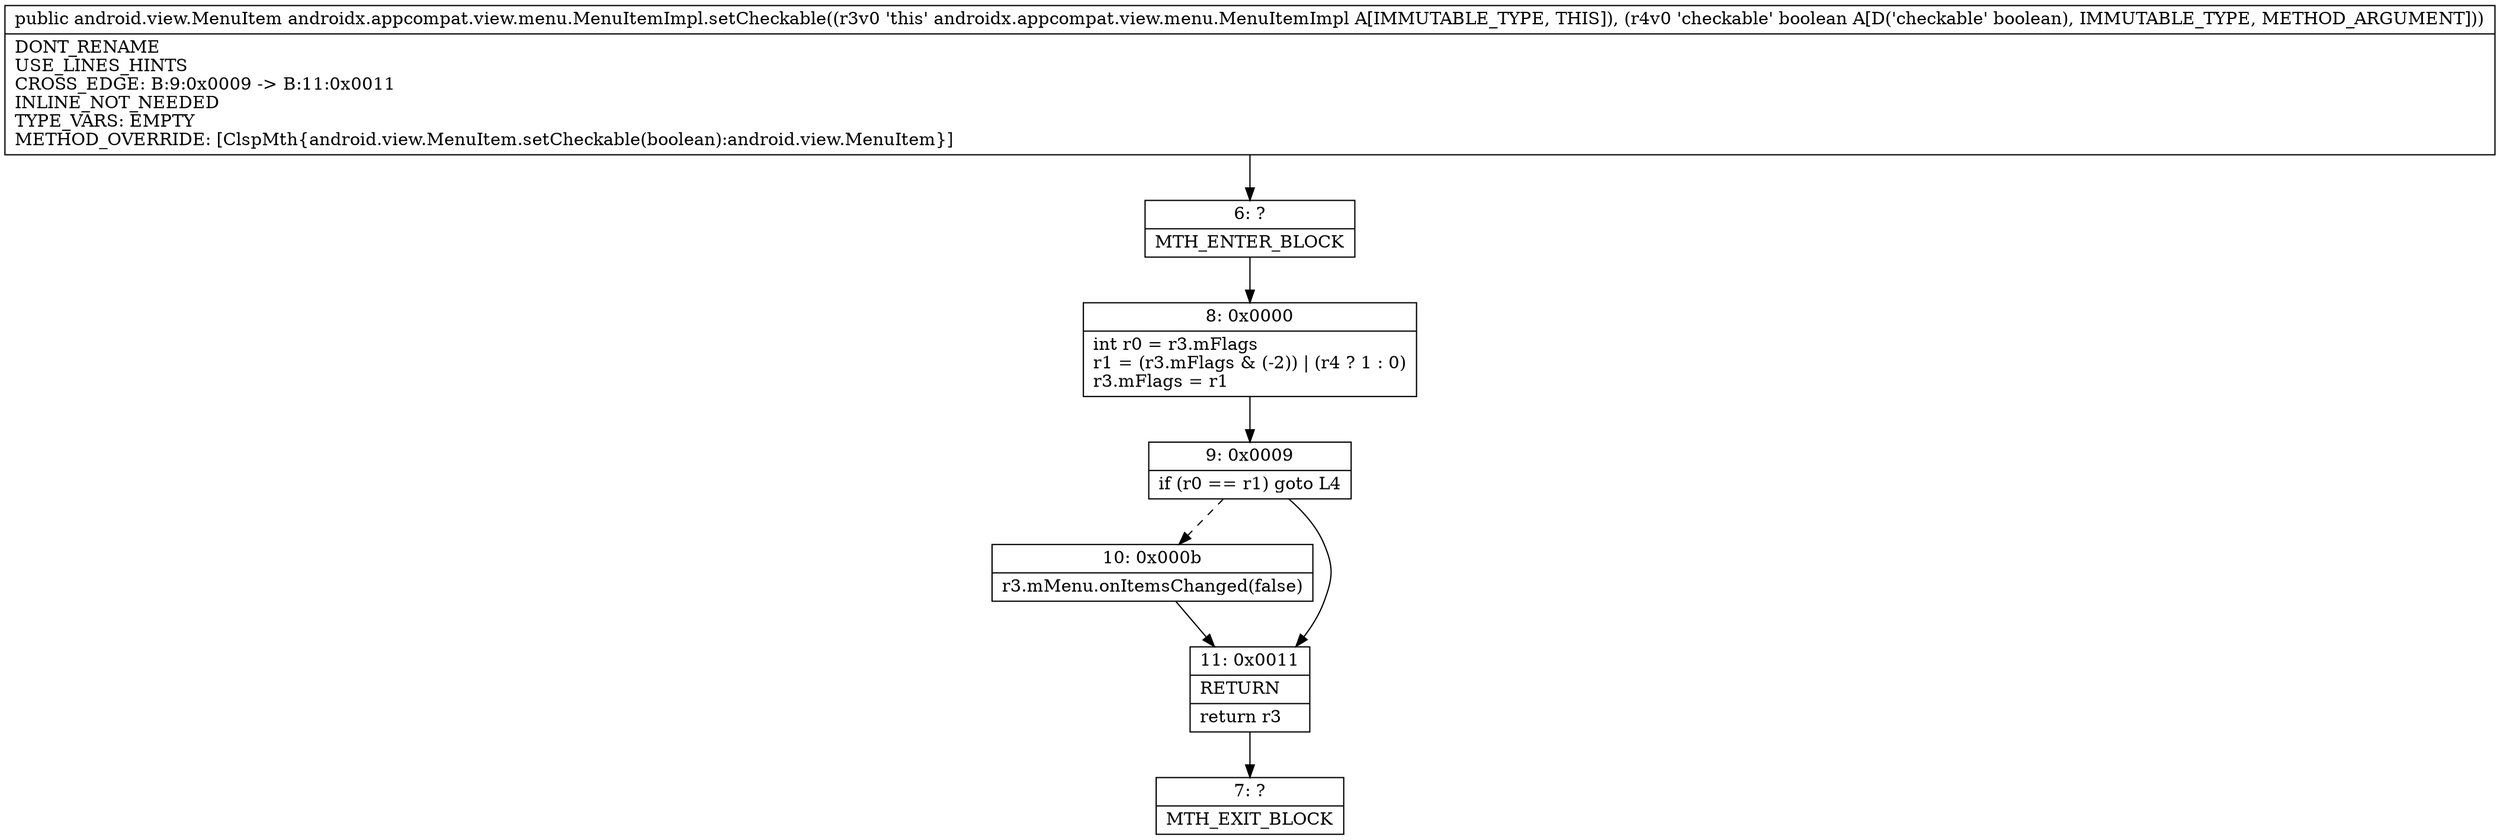 digraph "CFG forandroidx.appcompat.view.menu.MenuItemImpl.setCheckable(Z)Landroid\/view\/MenuItem;" {
Node_6 [shape=record,label="{6\:\ ?|MTH_ENTER_BLOCK\l}"];
Node_8 [shape=record,label="{8\:\ 0x0000|int r0 = r3.mFlags\lr1 = (r3.mFlags & (\-2)) \| (r4 ? 1 : 0)\lr3.mFlags = r1\l}"];
Node_9 [shape=record,label="{9\:\ 0x0009|if (r0 == r1) goto L4\l}"];
Node_10 [shape=record,label="{10\:\ 0x000b|r3.mMenu.onItemsChanged(false)\l}"];
Node_11 [shape=record,label="{11\:\ 0x0011|RETURN\l|return r3\l}"];
Node_7 [shape=record,label="{7\:\ ?|MTH_EXIT_BLOCK\l}"];
MethodNode[shape=record,label="{public android.view.MenuItem androidx.appcompat.view.menu.MenuItemImpl.setCheckable((r3v0 'this' androidx.appcompat.view.menu.MenuItemImpl A[IMMUTABLE_TYPE, THIS]), (r4v0 'checkable' boolean A[D('checkable' boolean), IMMUTABLE_TYPE, METHOD_ARGUMENT]))  | DONT_RENAME\lUSE_LINES_HINTS\lCROSS_EDGE: B:9:0x0009 \-\> B:11:0x0011\lINLINE_NOT_NEEDED\lTYPE_VARS: EMPTY\lMETHOD_OVERRIDE: [ClspMth\{android.view.MenuItem.setCheckable(boolean):android.view.MenuItem\}]\l}"];
MethodNode -> Node_6;Node_6 -> Node_8;
Node_8 -> Node_9;
Node_9 -> Node_10[style=dashed];
Node_9 -> Node_11;
Node_10 -> Node_11;
Node_11 -> Node_7;
}

